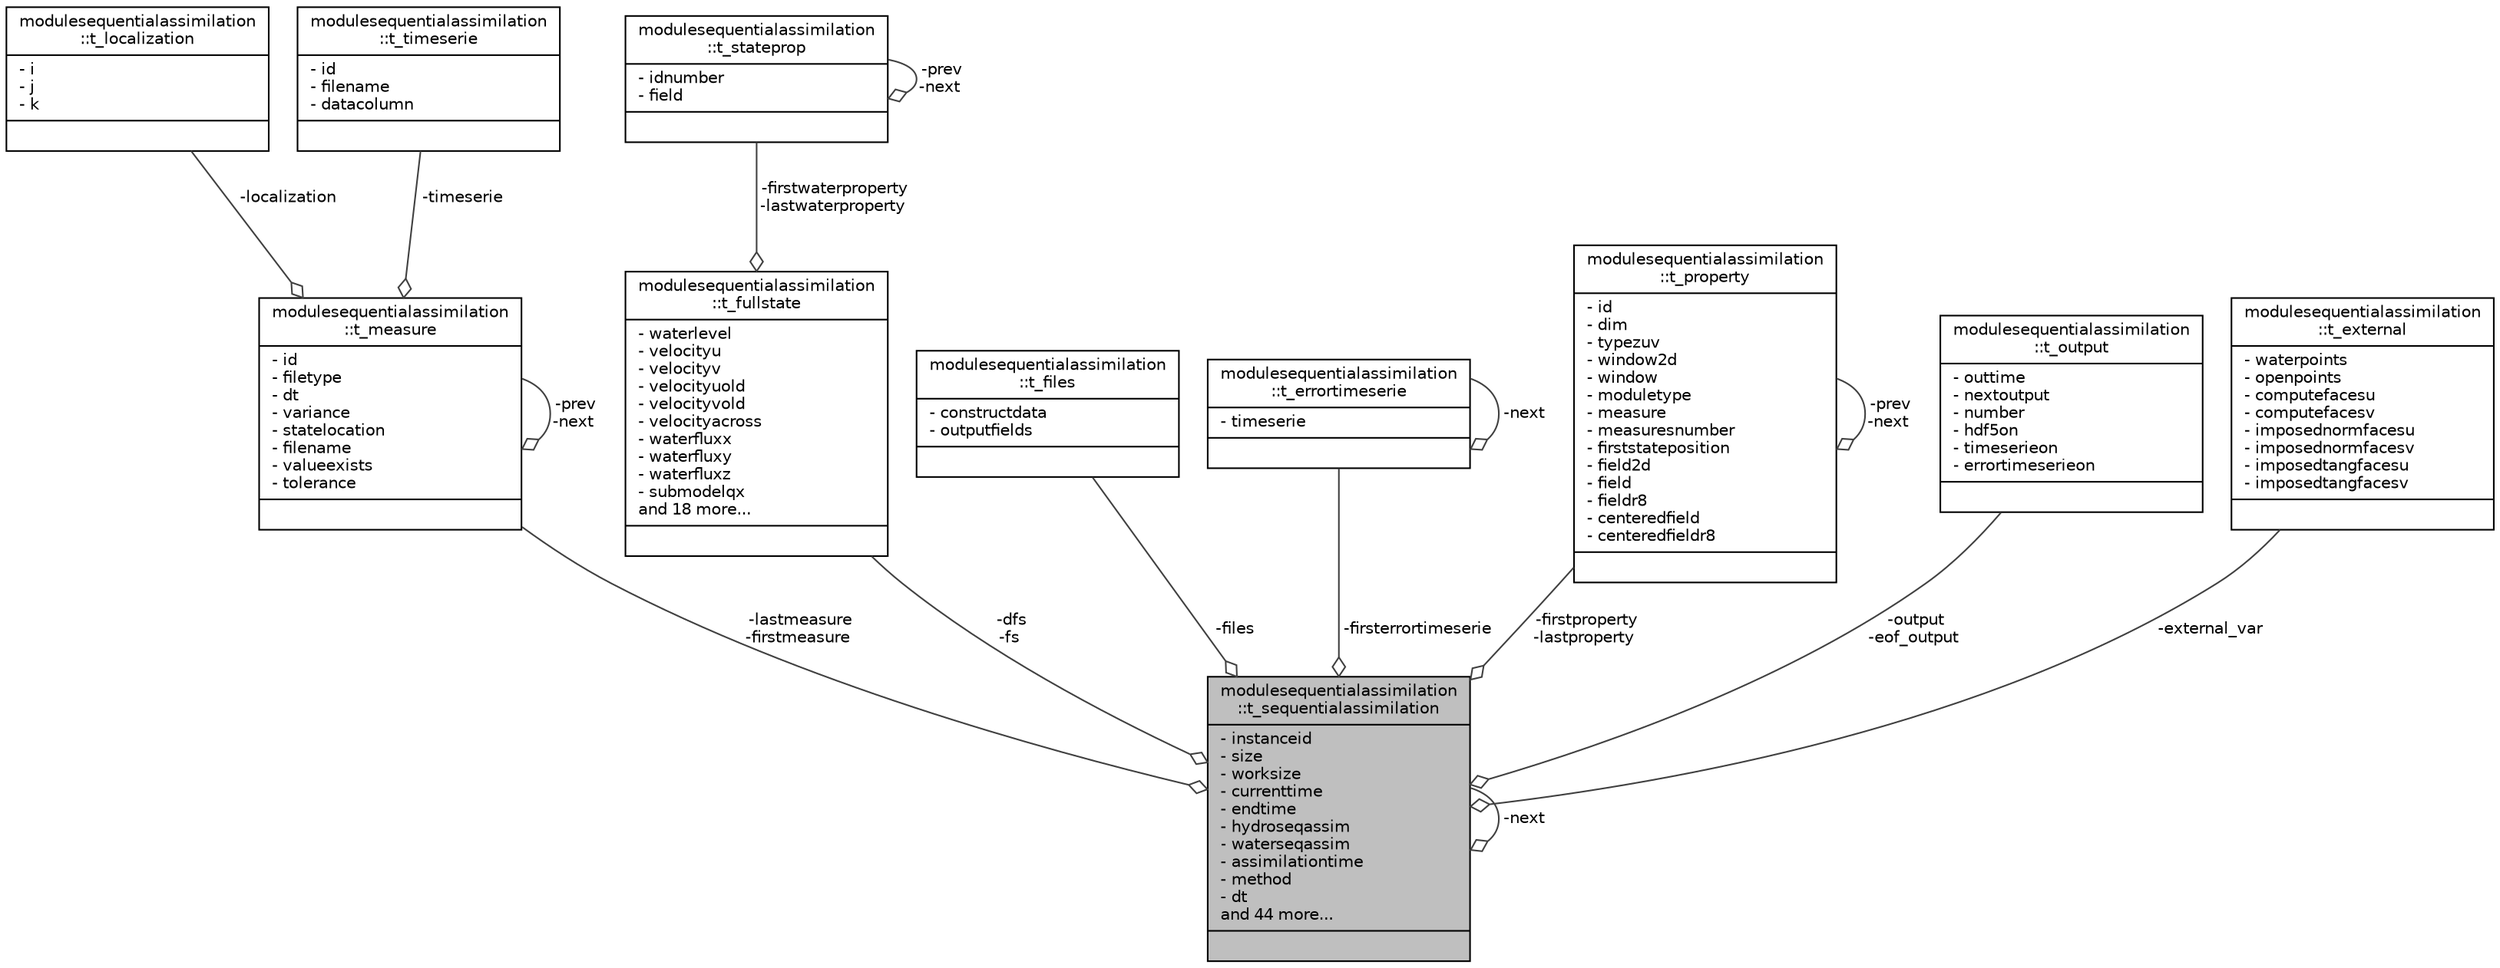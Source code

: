 digraph "modulesequentialassimilation::t_sequentialassimilation"
{
 // LATEX_PDF_SIZE
  edge [fontname="Helvetica",fontsize="10",labelfontname="Helvetica",labelfontsize="10"];
  node [fontname="Helvetica",fontsize="10",shape=record];
  Node1 [label="{modulesequentialassimilation\l::t_sequentialassimilation\n|- instanceid\l- size\l- worksize\l- currenttime\l- endtime\l- hydroseqassim\l- waterseqassim\l- assimilationtime\l- method\l- dt\land 44 more...\l|}",height=0.2,width=0.4,color="black", fillcolor="grey75", style="filled", fontcolor="black",tooltip=" "];
  Node2 -> Node1 [color="grey25",fontsize="10",style="solid",label=" -lastmeasure\n-firstmeasure" ,arrowhead="odiamond",fontname="Helvetica"];
  Node2 [label="{modulesequentialassimilation\l::t_measure\n|- id\l- filetype\l- dt\l- variance\l- statelocation\l- filename\l- valueexists\l- tolerance\l|}",height=0.2,width=0.4,color="black", fillcolor="white", style="filled",URL="$structmodulesequentialassimilation_1_1t__measure.html",tooltip=" "];
  Node2 -> Node2 [color="grey25",fontsize="10",style="solid",label=" -prev\n-next" ,arrowhead="odiamond",fontname="Helvetica"];
  Node3 -> Node2 [color="grey25",fontsize="10",style="solid",label=" -localization" ,arrowhead="odiamond",fontname="Helvetica"];
  Node3 [label="{modulesequentialassimilation\l::t_localization\n|- i\l- j\l- k\l|}",height=0.2,width=0.4,color="black", fillcolor="white", style="filled",URL="$structmodulesequentialassimilation_1_1t__localization.html",tooltip=" "];
  Node4 -> Node2 [color="grey25",fontsize="10",style="solid",label=" -timeserie" ,arrowhead="odiamond",fontname="Helvetica"];
  Node4 [label="{modulesequentialassimilation\l::t_timeserie\n|- id\l- filename\l- datacolumn\l|}",height=0.2,width=0.4,color="black", fillcolor="white", style="filled",URL="$structmodulesequentialassimilation_1_1t__timeserie.html",tooltip=" "];
  Node1 -> Node1 [color="grey25",fontsize="10",style="solid",label=" -next" ,arrowhead="odiamond",fontname="Helvetica"];
  Node5 -> Node1 [color="grey25",fontsize="10",style="solid",label=" -dfs\n-fs" ,arrowhead="odiamond",fontname="Helvetica"];
  Node5 [label="{modulesequentialassimilation\l::t_fullstate\n|- waterlevel\l- velocityu\l- velocityv\l- velocityuold\l- velocityvold\l- velocityacross\l- waterfluxx\l- waterfluxy\l- waterfluxz\l- submodelqx\land 18 more...\l|}",height=0.2,width=0.4,color="black", fillcolor="white", style="filled",URL="$structmodulesequentialassimilation_1_1t__fullstate.html",tooltip=" "];
  Node6 -> Node5 [color="grey25",fontsize="10",style="solid",label=" -firstwaterproperty\n-lastwaterproperty" ,arrowhead="odiamond",fontname="Helvetica"];
  Node6 [label="{modulesequentialassimilation\l::t_stateprop\n|- idnumber\l- field\l|}",height=0.2,width=0.4,color="black", fillcolor="white", style="filled",URL="$structmodulesequentialassimilation_1_1t__stateprop.html",tooltip=" "];
  Node6 -> Node6 [color="grey25",fontsize="10",style="solid",label=" -prev\n-next" ,arrowhead="odiamond",fontname="Helvetica"];
  Node7 -> Node1 [color="grey25",fontsize="10",style="solid",label=" -files" ,arrowhead="odiamond",fontname="Helvetica"];
  Node7 [label="{modulesequentialassimilation\l::t_files\n|- constructdata\l- outputfields\l|}",height=0.2,width=0.4,color="black", fillcolor="white", style="filled",URL="$structmodulesequentialassimilation_1_1t__files.html",tooltip=" "];
  Node8 -> Node1 [color="grey25",fontsize="10",style="solid",label=" -firsterrortimeserie" ,arrowhead="odiamond",fontname="Helvetica"];
  Node8 [label="{modulesequentialassimilation\l::t_errortimeserie\n|- timeserie\l|}",height=0.2,width=0.4,color="black", fillcolor="white", style="filled",URL="$structmodulesequentialassimilation_1_1t__errortimeserie.html",tooltip=" "];
  Node8 -> Node8 [color="grey25",fontsize="10",style="solid",label=" -next" ,arrowhead="odiamond",fontname="Helvetica"];
  Node9 -> Node1 [color="grey25",fontsize="10",style="solid",label=" -firstproperty\n-lastproperty" ,arrowhead="odiamond",fontname="Helvetica"];
  Node9 [label="{modulesequentialassimilation\l::t_property\n|- id\l- dim\l- typezuv\l- window2d\l- window\l- moduletype\l- measure\l- measuresnumber\l- firststateposition\l- field2d\l- field\l- fieldr8\l- centeredfield\l- centeredfieldr8\l|}",height=0.2,width=0.4,color="black", fillcolor="white", style="filled",URL="$structmodulesequentialassimilation_1_1t__property.html",tooltip=" "];
  Node9 -> Node9 [color="grey25",fontsize="10",style="solid",label=" -prev\n-next" ,arrowhead="odiamond",fontname="Helvetica"];
  Node10 -> Node1 [color="grey25",fontsize="10",style="solid",label=" -output\n-eof_output" ,arrowhead="odiamond",fontname="Helvetica"];
  Node10 [label="{modulesequentialassimilation\l::t_output\n|- outtime\l- nextoutput\l- number\l- hdf5on\l- timeserieon\l- errortimeserieon\l|}",height=0.2,width=0.4,color="black", fillcolor="white", style="filled",URL="$structmodulesequentialassimilation_1_1t__output.html",tooltip=" "];
  Node11 -> Node1 [color="grey25",fontsize="10",style="solid",label=" -external_var" ,arrowhead="odiamond",fontname="Helvetica"];
  Node11 [label="{modulesequentialassimilation\l::t_external\n|- waterpoints\l- openpoints\l- computefacesu\l- computefacesv\l- imposednormfacesu\l- imposednormfacesv\l- imposedtangfacesu\l- imposedtangfacesv\l|}",height=0.2,width=0.4,color="black", fillcolor="white", style="filled",URL="$structmodulesequentialassimilation_1_1t__external.html",tooltip=" "];
}
